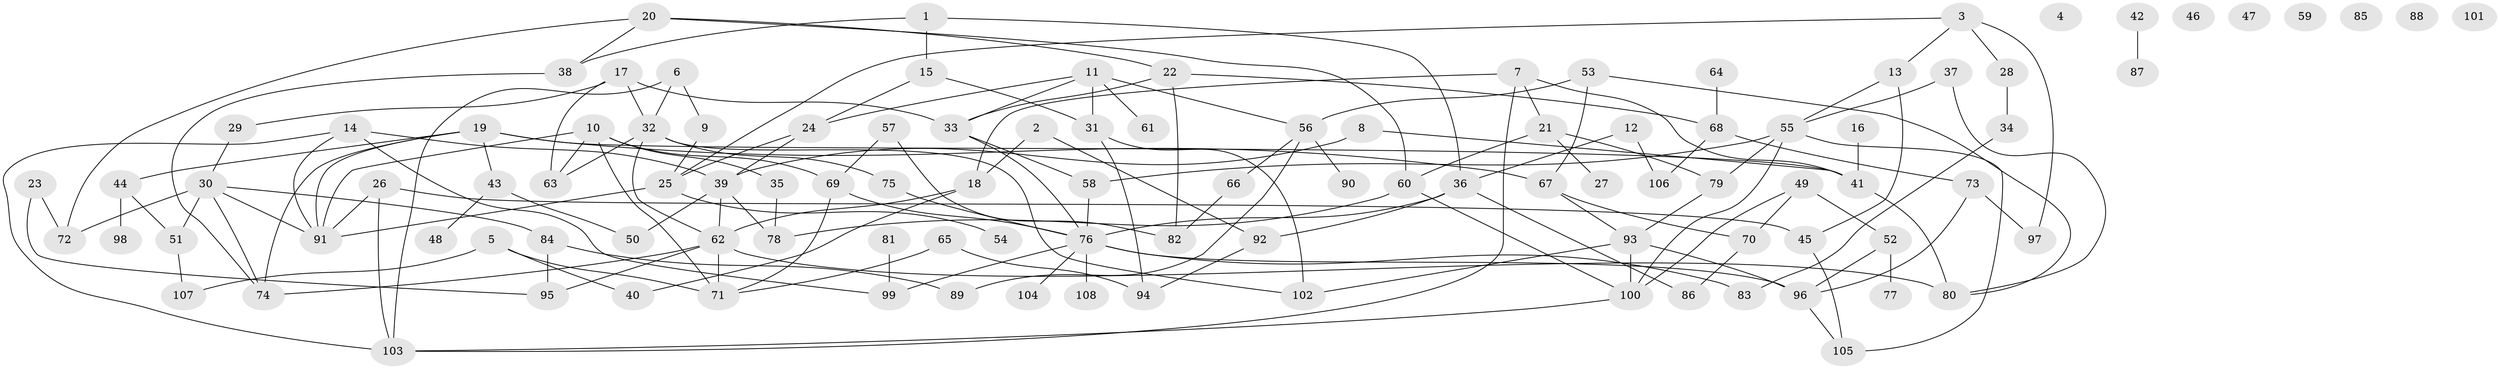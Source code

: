 // Generated by graph-tools (version 1.1) at 2025/13/03/09/25 04:13:06]
// undirected, 108 vertices, 161 edges
graph export_dot {
graph [start="1"]
  node [color=gray90,style=filled];
  1;
  2;
  3;
  4;
  5;
  6;
  7;
  8;
  9;
  10;
  11;
  12;
  13;
  14;
  15;
  16;
  17;
  18;
  19;
  20;
  21;
  22;
  23;
  24;
  25;
  26;
  27;
  28;
  29;
  30;
  31;
  32;
  33;
  34;
  35;
  36;
  37;
  38;
  39;
  40;
  41;
  42;
  43;
  44;
  45;
  46;
  47;
  48;
  49;
  50;
  51;
  52;
  53;
  54;
  55;
  56;
  57;
  58;
  59;
  60;
  61;
  62;
  63;
  64;
  65;
  66;
  67;
  68;
  69;
  70;
  71;
  72;
  73;
  74;
  75;
  76;
  77;
  78;
  79;
  80;
  81;
  82;
  83;
  84;
  85;
  86;
  87;
  88;
  89;
  90;
  91;
  92;
  93;
  94;
  95;
  96;
  97;
  98;
  99;
  100;
  101;
  102;
  103;
  104;
  105;
  106;
  107;
  108;
  1 -- 15;
  1 -- 36;
  1 -- 38;
  2 -- 18;
  2 -- 92;
  3 -- 13;
  3 -- 25;
  3 -- 28;
  3 -- 97;
  5 -- 40;
  5 -- 71;
  5 -- 107;
  6 -- 9;
  6 -- 32;
  6 -- 103;
  7 -- 18;
  7 -- 21;
  7 -- 41;
  7 -- 103;
  8 -- 39;
  8 -- 41;
  9 -- 25;
  10 -- 35;
  10 -- 63;
  10 -- 69;
  10 -- 71;
  10 -- 91;
  11 -- 24;
  11 -- 31;
  11 -- 33;
  11 -- 56;
  11 -- 61;
  12 -- 36;
  12 -- 106;
  13 -- 45;
  13 -- 55;
  14 -- 39;
  14 -- 91;
  14 -- 99;
  14 -- 103;
  15 -- 24;
  15 -- 31;
  16 -- 41;
  17 -- 29;
  17 -- 32;
  17 -- 33;
  17 -- 63;
  18 -- 40;
  18 -- 62;
  19 -- 41;
  19 -- 43;
  19 -- 44;
  19 -- 67;
  19 -- 74;
  19 -- 91;
  20 -- 22;
  20 -- 38;
  20 -- 60;
  20 -- 72;
  21 -- 27;
  21 -- 60;
  21 -- 79;
  22 -- 33;
  22 -- 68;
  22 -- 82;
  23 -- 72;
  23 -- 95;
  24 -- 25;
  24 -- 39;
  25 -- 54;
  25 -- 91;
  26 -- 45;
  26 -- 91;
  26 -- 103;
  28 -- 34;
  29 -- 30;
  30 -- 51;
  30 -- 72;
  30 -- 74;
  30 -- 84;
  30 -- 91;
  31 -- 94;
  31 -- 102;
  32 -- 62;
  32 -- 63;
  32 -- 75;
  32 -- 102;
  33 -- 58;
  33 -- 76;
  34 -- 83;
  35 -- 78;
  36 -- 76;
  36 -- 86;
  36 -- 92;
  37 -- 55;
  37 -- 80;
  38 -- 74;
  39 -- 50;
  39 -- 62;
  39 -- 78;
  41 -- 80;
  42 -- 87;
  43 -- 48;
  43 -- 50;
  44 -- 51;
  44 -- 98;
  45 -- 105;
  49 -- 52;
  49 -- 70;
  49 -- 100;
  51 -- 107;
  52 -- 77;
  52 -- 96;
  53 -- 56;
  53 -- 67;
  53 -- 80;
  55 -- 58;
  55 -- 79;
  55 -- 100;
  55 -- 105;
  56 -- 66;
  56 -- 89;
  56 -- 90;
  57 -- 69;
  57 -- 82;
  58 -- 76;
  60 -- 78;
  60 -- 100;
  62 -- 71;
  62 -- 74;
  62 -- 80;
  62 -- 95;
  64 -- 68;
  65 -- 71;
  65 -- 94;
  66 -- 82;
  67 -- 70;
  67 -- 93;
  68 -- 73;
  68 -- 106;
  69 -- 71;
  69 -- 76;
  70 -- 86;
  73 -- 96;
  73 -- 97;
  75 -- 76;
  76 -- 83;
  76 -- 96;
  76 -- 99;
  76 -- 104;
  76 -- 108;
  79 -- 93;
  81 -- 99;
  84 -- 89;
  84 -- 95;
  92 -- 94;
  93 -- 96;
  93 -- 100;
  93 -- 102;
  96 -- 105;
  100 -- 103;
}
